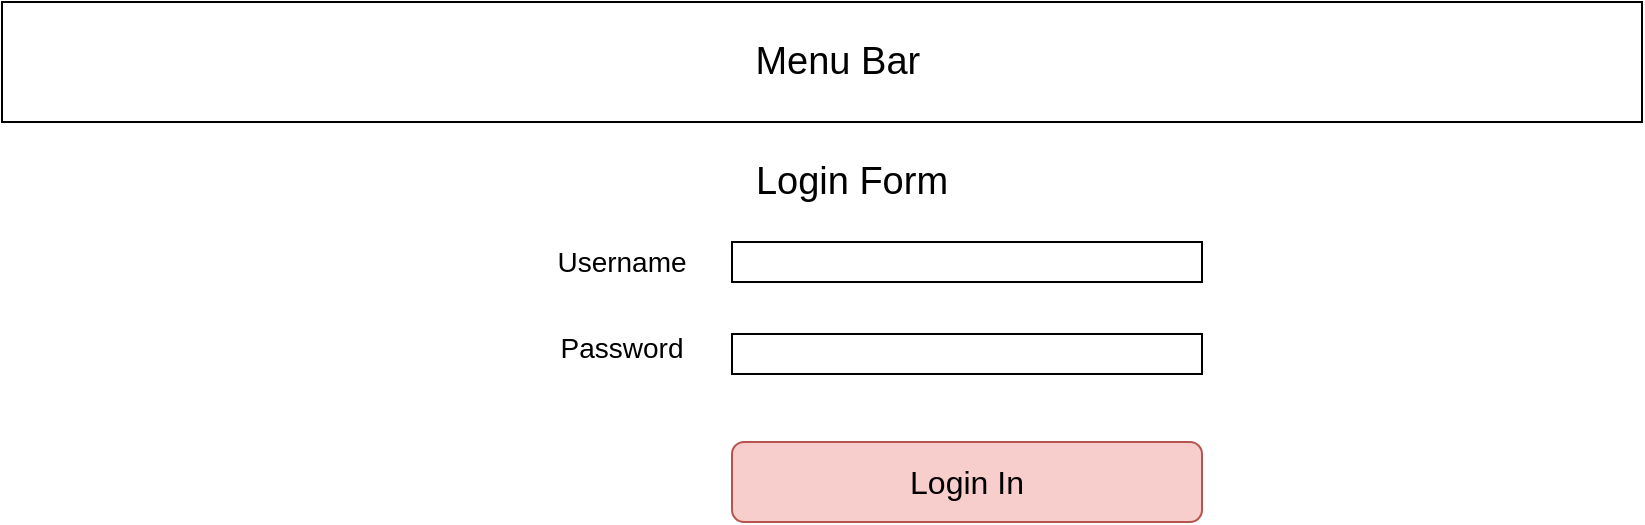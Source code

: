 <mxfile version="12.6.5" type="device"><diagram id="KS9qDpVRDcSzCMnc5_b4" name="Page-1"><mxGraphModel dx="1086" dy="806" grid="1" gridSize="10" guides="1" tooltips="1" connect="1" arrows="1" fold="1" page="1" pageScale="1" pageWidth="850" pageHeight="1100" math="0" shadow="0"><root><mxCell id="0"/><mxCell id="1" parent="0"/><mxCell id="m-ejE7aUuRxWoL1M6JmL-1" value="&lt;font style=&quot;font-size: 19px&quot;&gt;&amp;nbsp; &amp;nbsp; Menu Bar&amp;nbsp;&lt;/font&gt;" style="rounded=0;whiteSpace=wrap;html=1;" parent="1" vertex="1"><mxGeometry x="20" y="20" width="820" height="60" as="geometry"/></mxCell><mxCell id="m-ejE7aUuRxWoL1M6JmL-2" value="&lt;font style=&quot;font-size: 19px&quot;&gt;Login Form&lt;/font&gt;" style="text;html=1;strokeColor=none;fillColor=none;align=center;verticalAlign=middle;whiteSpace=wrap;rounded=0;" parent="1" vertex="1"><mxGeometry x="250" y="100" width="390" height="20" as="geometry"/></mxCell><mxCell id="m-ejE7aUuRxWoL1M6JmL-3" value="&lt;font style=&quot;font-size: 14px&quot;&gt;Username&lt;/font&gt;" style="text;html=1;strokeColor=none;fillColor=none;align=center;verticalAlign=middle;whiteSpace=wrap;rounded=0;" parent="1" vertex="1"><mxGeometry x="310" y="140" width="40" height="20" as="geometry"/></mxCell><mxCell id="m-ejE7aUuRxWoL1M6JmL-4" value="" style="rounded=0;whiteSpace=wrap;html=1;" parent="1" vertex="1"><mxGeometry x="385" y="140" width="235" height="20" as="geometry"/></mxCell><mxCell id="m-ejE7aUuRxWoL1M6JmL-6" value="&lt;font style=&quot;font-size: 14px&quot;&gt;Password&lt;/font&gt;" style="text;html=1;strokeColor=none;fillColor=none;align=center;verticalAlign=middle;whiteSpace=wrap;rounded=0;" parent="1" vertex="1"><mxGeometry x="300" y="183" width="60" height="20" as="geometry"/></mxCell><mxCell id="m-ejE7aUuRxWoL1M6JmL-7" value="" style="rounded=0;whiteSpace=wrap;html=1;" parent="1" vertex="1"><mxGeometry x="385" y="186" width="235" height="20" as="geometry"/></mxCell><mxCell id="m-ejE7aUuRxWoL1M6JmL-8" value="&lt;font style=&quot;font-size: 16px&quot;&gt;Login In&lt;/font&gt;" style="rounded=1;whiteSpace=wrap;html=1;fillColor=#f8cecc;strokeColor=#b85450;" parent="1" vertex="1"><mxGeometry x="385" y="240" width="235" height="40" as="geometry"/></mxCell></root></mxGraphModel></diagram></mxfile>